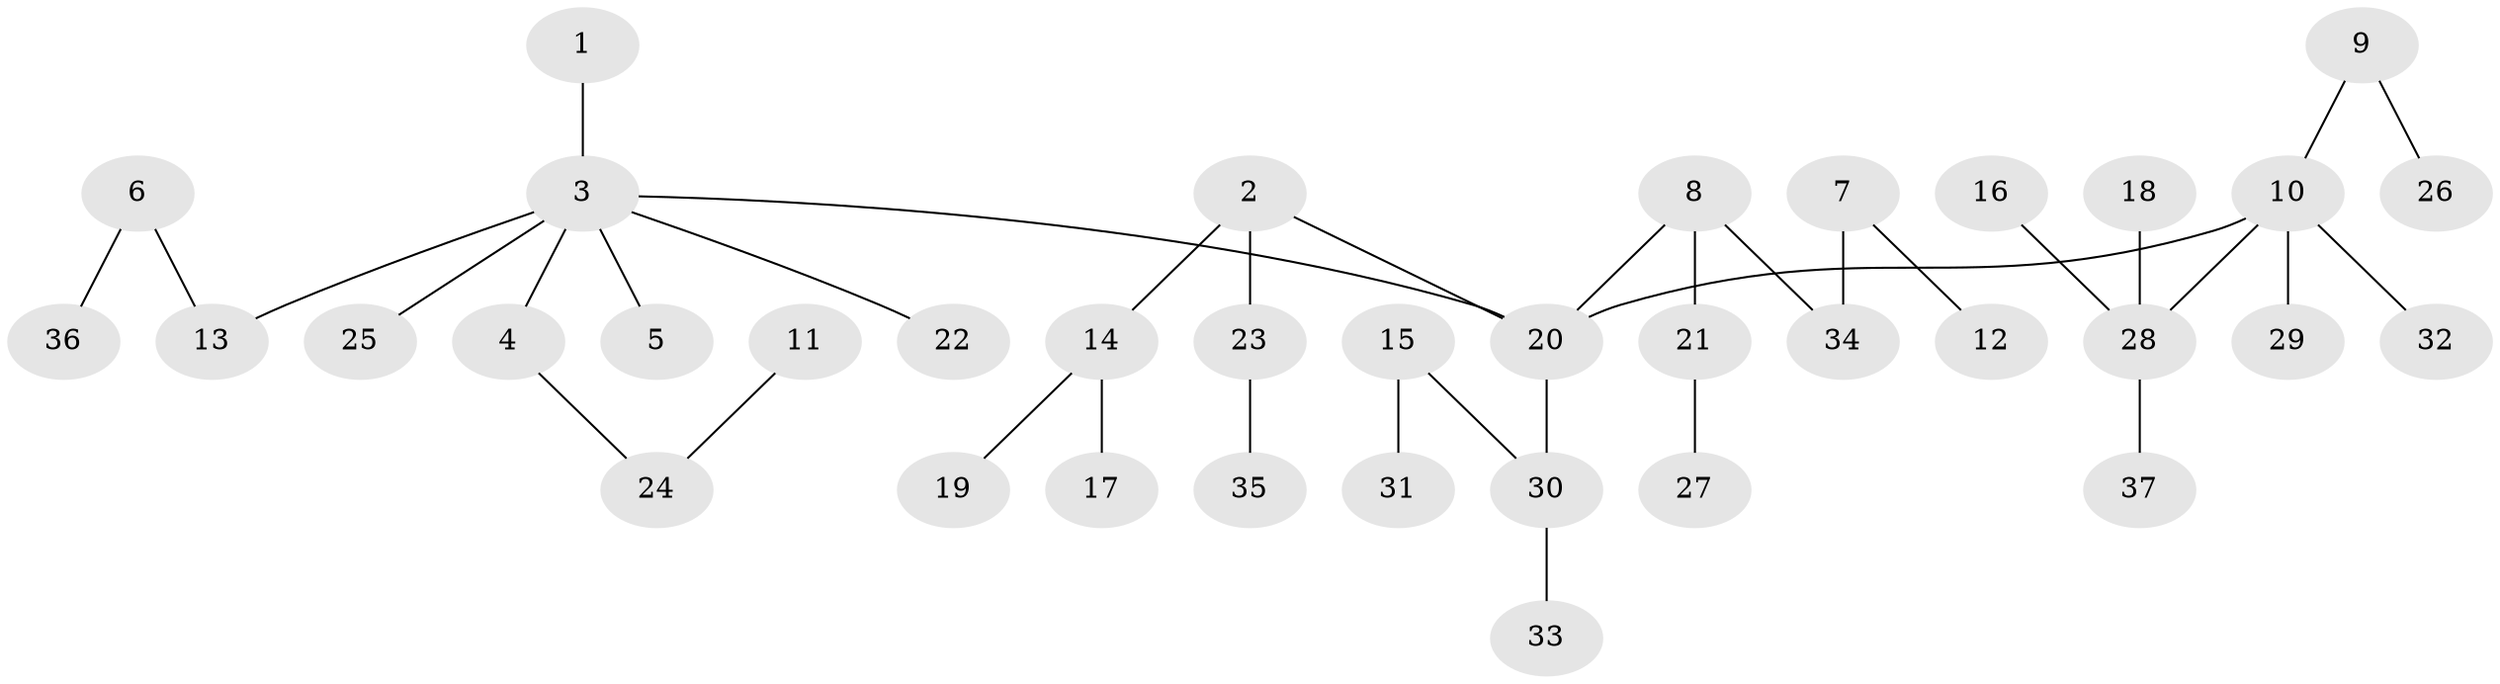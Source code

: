 // original degree distribution, {3: 0.1956521739130435, 4: 0.043478260869565216, 5: 0.021739130434782608, 9: 0.010869565217391304, 1: 0.44565217391304346, 2: 0.2826086956521739}
// Generated by graph-tools (version 1.1) at 2025/37/03/04/25 23:37:17]
// undirected, 37 vertices, 36 edges
graph export_dot {
  node [color=gray90,style=filled];
  1;
  2;
  3;
  4;
  5;
  6;
  7;
  8;
  9;
  10;
  11;
  12;
  13;
  14;
  15;
  16;
  17;
  18;
  19;
  20;
  21;
  22;
  23;
  24;
  25;
  26;
  27;
  28;
  29;
  30;
  31;
  32;
  33;
  34;
  35;
  36;
  37;
  1 -- 3 [weight=1.0];
  2 -- 14 [weight=1.0];
  2 -- 20 [weight=1.0];
  2 -- 23 [weight=1.0];
  3 -- 4 [weight=1.0];
  3 -- 5 [weight=1.0];
  3 -- 13 [weight=1.0];
  3 -- 20 [weight=1.0];
  3 -- 22 [weight=1.0];
  3 -- 25 [weight=1.0];
  4 -- 24 [weight=1.0];
  6 -- 13 [weight=1.0];
  6 -- 36 [weight=1.0];
  7 -- 12 [weight=1.0];
  7 -- 34 [weight=1.0];
  8 -- 20 [weight=1.0];
  8 -- 21 [weight=1.0];
  8 -- 34 [weight=1.0];
  9 -- 10 [weight=1.0];
  9 -- 26 [weight=1.0];
  10 -- 20 [weight=1.0];
  10 -- 28 [weight=1.0];
  10 -- 29 [weight=1.0];
  10 -- 32 [weight=1.0];
  11 -- 24 [weight=1.0];
  14 -- 17 [weight=1.0];
  14 -- 19 [weight=1.0];
  15 -- 30 [weight=1.0];
  15 -- 31 [weight=1.0];
  16 -- 28 [weight=1.0];
  18 -- 28 [weight=1.0];
  20 -- 30 [weight=1.0];
  21 -- 27 [weight=1.0];
  23 -- 35 [weight=1.0];
  28 -- 37 [weight=1.0];
  30 -- 33 [weight=1.0];
}
